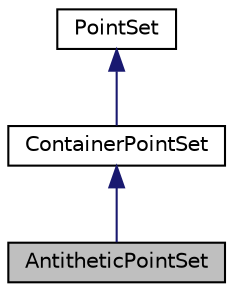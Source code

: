digraph "AntitheticPointSet"
{
 // INTERACTIVE_SVG=YES
  bgcolor="transparent";
  edge [fontname="Helvetica",fontsize="10",labelfontname="Helvetica",labelfontsize="10"];
  node [fontname="Helvetica",fontsize="10",shape=record];
  Node0 [label="AntitheticPointSet",height=0.2,width=0.4,color="black", fillcolor="grey75", style="filled", fontcolor="black"];
  Node1 -> Node0 [dir="back",color="midnightblue",fontsize="10",style="solid",fontname="Helvetica"];
  Node1 [label="ContainerPointSet",height=0.2,width=0.4,color="black",URL="$d4/d02/classumontreal_1_1ssj_1_1hups_1_1ContainerPointSet.html",tooltip="This acts as a generic base class for all container classes that contain a point set and apply a spec..."];
  Node2 -> Node1 [dir="back",color="midnightblue",fontsize="10",style="solid",fontname="Helvetica"];
  Node2 [label="PointSet",height=0.2,width=0.4,color="black",URL="$d8/d10/classumontreal_1_1ssj_1_1hups_1_1PointSet.html",tooltip="This abstract class represents a general point set. "];
}
